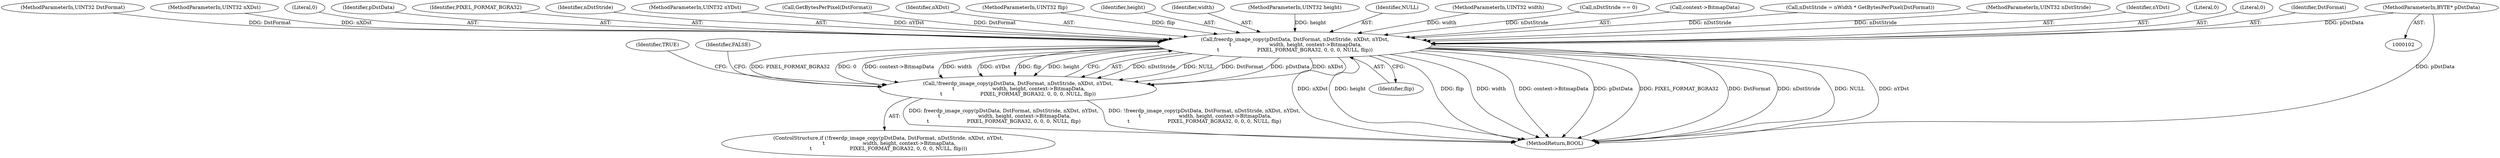 digraph "0_FreeRDP_d1112c279bd1a327e8e4d0b5f371458bf2579659_0@pointer" {
"1000109" [label="(MethodParameterIn,BYTE* pDstData)"];
"1000215" [label="(Call,freerdp_image_copy(pDstData, DstFormat, nDstStride, nXDst, nYDst,\n \t                        width, height, context->BitmapData,\n\t                        PIXEL_FORMAT_BGRA32, 0, 0, 0, NULL, flip))"];
"1000214" [label="(Call,!freerdp_image_copy(pDstData, DstFormat, nDstStride, nXDst, nYDst,\n \t                        width, height, context->BitmapData,\n\t                        PIXEL_FORMAT_BGRA32, 0, 0, 0, NULL, flip))"];
"1000220" [label="(Identifier,nYDst)"];
"1000228" [label="(Literal,0)"];
"1000227" [label="(Literal,0)"];
"1000217" [label="(Identifier,DstFormat)"];
"1000110" [label="(MethodParameterIn,UINT32 DstFormat)"];
"1000112" [label="(MethodParameterIn,UINT32 nXDst)"];
"1000229" [label="(Literal,0)"];
"1000109" [label="(MethodParameterIn,BYTE* pDstData)"];
"1000236" [label="(MethodReturn,BOOL)"];
"1000216" [label="(Identifier,pDstData)"];
"1000226" [label="(Identifier,PIXEL_FORMAT_BGRA32)"];
"1000218" [label="(Identifier,nDstStride)"];
"1000113" [label="(MethodParameterIn,UINT32 nYDst)"];
"1000233" [label="(Identifier,FALSE)"];
"1000140" [label="(Call,GetBytesPerPixel(DstFormat))"];
"1000235" [label="(Identifier,TRUE)"];
"1000213" [label="(ControlStructure,if (!freerdp_image_copy(pDstData, DstFormat, nDstStride, nXDst, nYDst,\n \t                        width, height, context->BitmapData,\n\t                        PIXEL_FORMAT_BGRA32, 0, 0, 0, NULL, flip)))"];
"1000219" [label="(Identifier,nXDst)"];
"1000116" [label="(MethodParameterIn,UINT32 flip)"];
"1000222" [label="(Identifier,height)"];
"1000221" [label="(Identifier,width)"];
"1000215" [label="(Call,freerdp_image_copy(pDstData, DstFormat, nDstStride, nXDst, nYDst,\n \t                        width, height, context->BitmapData,\n\t                        PIXEL_FORMAT_BGRA32, 0, 0, 0, NULL, flip))"];
"1000231" [label="(Identifier,flip)"];
"1000106" [label="(MethodParameterIn,UINT32 height)"];
"1000230" [label="(Identifier,NULL)"];
"1000105" [label="(MethodParameterIn,UINT32 width)"];
"1000133" [label="(Call,nDstStride == 0)"];
"1000223" [label="(Call,context->BitmapData)"];
"1000136" [label="(Call,nDstStride = nWidth * GetBytesPerPixel(DstFormat))"];
"1000214" [label="(Call,!freerdp_image_copy(pDstData, DstFormat, nDstStride, nXDst, nYDst,\n \t                        width, height, context->BitmapData,\n\t                        PIXEL_FORMAT_BGRA32, 0, 0, 0, NULL, flip))"];
"1000111" [label="(MethodParameterIn,UINT32 nDstStride)"];
"1000109" -> "1000102"  [label="AST: "];
"1000109" -> "1000236"  [label="DDG: pDstData"];
"1000109" -> "1000215"  [label="DDG: pDstData"];
"1000215" -> "1000214"  [label="AST: "];
"1000215" -> "1000231"  [label="CFG: "];
"1000216" -> "1000215"  [label="AST: "];
"1000217" -> "1000215"  [label="AST: "];
"1000218" -> "1000215"  [label="AST: "];
"1000219" -> "1000215"  [label="AST: "];
"1000220" -> "1000215"  [label="AST: "];
"1000221" -> "1000215"  [label="AST: "];
"1000222" -> "1000215"  [label="AST: "];
"1000223" -> "1000215"  [label="AST: "];
"1000226" -> "1000215"  [label="AST: "];
"1000227" -> "1000215"  [label="AST: "];
"1000228" -> "1000215"  [label="AST: "];
"1000229" -> "1000215"  [label="AST: "];
"1000230" -> "1000215"  [label="AST: "];
"1000231" -> "1000215"  [label="AST: "];
"1000214" -> "1000215"  [label="CFG: "];
"1000215" -> "1000236"  [label="DDG: height"];
"1000215" -> "1000236"  [label="DDG: flip"];
"1000215" -> "1000236"  [label="DDG: width"];
"1000215" -> "1000236"  [label="DDG: context->BitmapData"];
"1000215" -> "1000236"  [label="DDG: pDstData"];
"1000215" -> "1000236"  [label="DDG: PIXEL_FORMAT_BGRA32"];
"1000215" -> "1000236"  [label="DDG: nXDst"];
"1000215" -> "1000236"  [label="DDG: DstFormat"];
"1000215" -> "1000236"  [label="DDG: nDstStride"];
"1000215" -> "1000236"  [label="DDG: NULL"];
"1000215" -> "1000236"  [label="DDG: nYDst"];
"1000215" -> "1000214"  [label="DDG: nDstStride"];
"1000215" -> "1000214"  [label="DDG: NULL"];
"1000215" -> "1000214"  [label="DDG: DstFormat"];
"1000215" -> "1000214"  [label="DDG: pDstData"];
"1000215" -> "1000214"  [label="DDG: nXDst"];
"1000215" -> "1000214"  [label="DDG: PIXEL_FORMAT_BGRA32"];
"1000215" -> "1000214"  [label="DDG: 0"];
"1000215" -> "1000214"  [label="DDG: context->BitmapData"];
"1000215" -> "1000214"  [label="DDG: width"];
"1000215" -> "1000214"  [label="DDG: nYDst"];
"1000215" -> "1000214"  [label="DDG: flip"];
"1000215" -> "1000214"  [label="DDG: height"];
"1000140" -> "1000215"  [label="DDG: DstFormat"];
"1000110" -> "1000215"  [label="DDG: DstFormat"];
"1000133" -> "1000215"  [label="DDG: nDstStride"];
"1000136" -> "1000215"  [label="DDG: nDstStride"];
"1000111" -> "1000215"  [label="DDG: nDstStride"];
"1000112" -> "1000215"  [label="DDG: nXDst"];
"1000113" -> "1000215"  [label="DDG: nYDst"];
"1000105" -> "1000215"  [label="DDG: width"];
"1000106" -> "1000215"  [label="DDG: height"];
"1000116" -> "1000215"  [label="DDG: flip"];
"1000214" -> "1000213"  [label="AST: "];
"1000233" -> "1000214"  [label="CFG: "];
"1000235" -> "1000214"  [label="CFG: "];
"1000214" -> "1000236"  [label="DDG: !freerdp_image_copy(pDstData, DstFormat, nDstStride, nXDst, nYDst,\n \t                        width, height, context->BitmapData,\n\t                        PIXEL_FORMAT_BGRA32, 0, 0, 0, NULL, flip)"];
"1000214" -> "1000236"  [label="DDG: freerdp_image_copy(pDstData, DstFormat, nDstStride, nXDst, nYDst,\n \t                        width, height, context->BitmapData,\n\t                        PIXEL_FORMAT_BGRA32, 0, 0, 0, NULL, flip)"];
}
